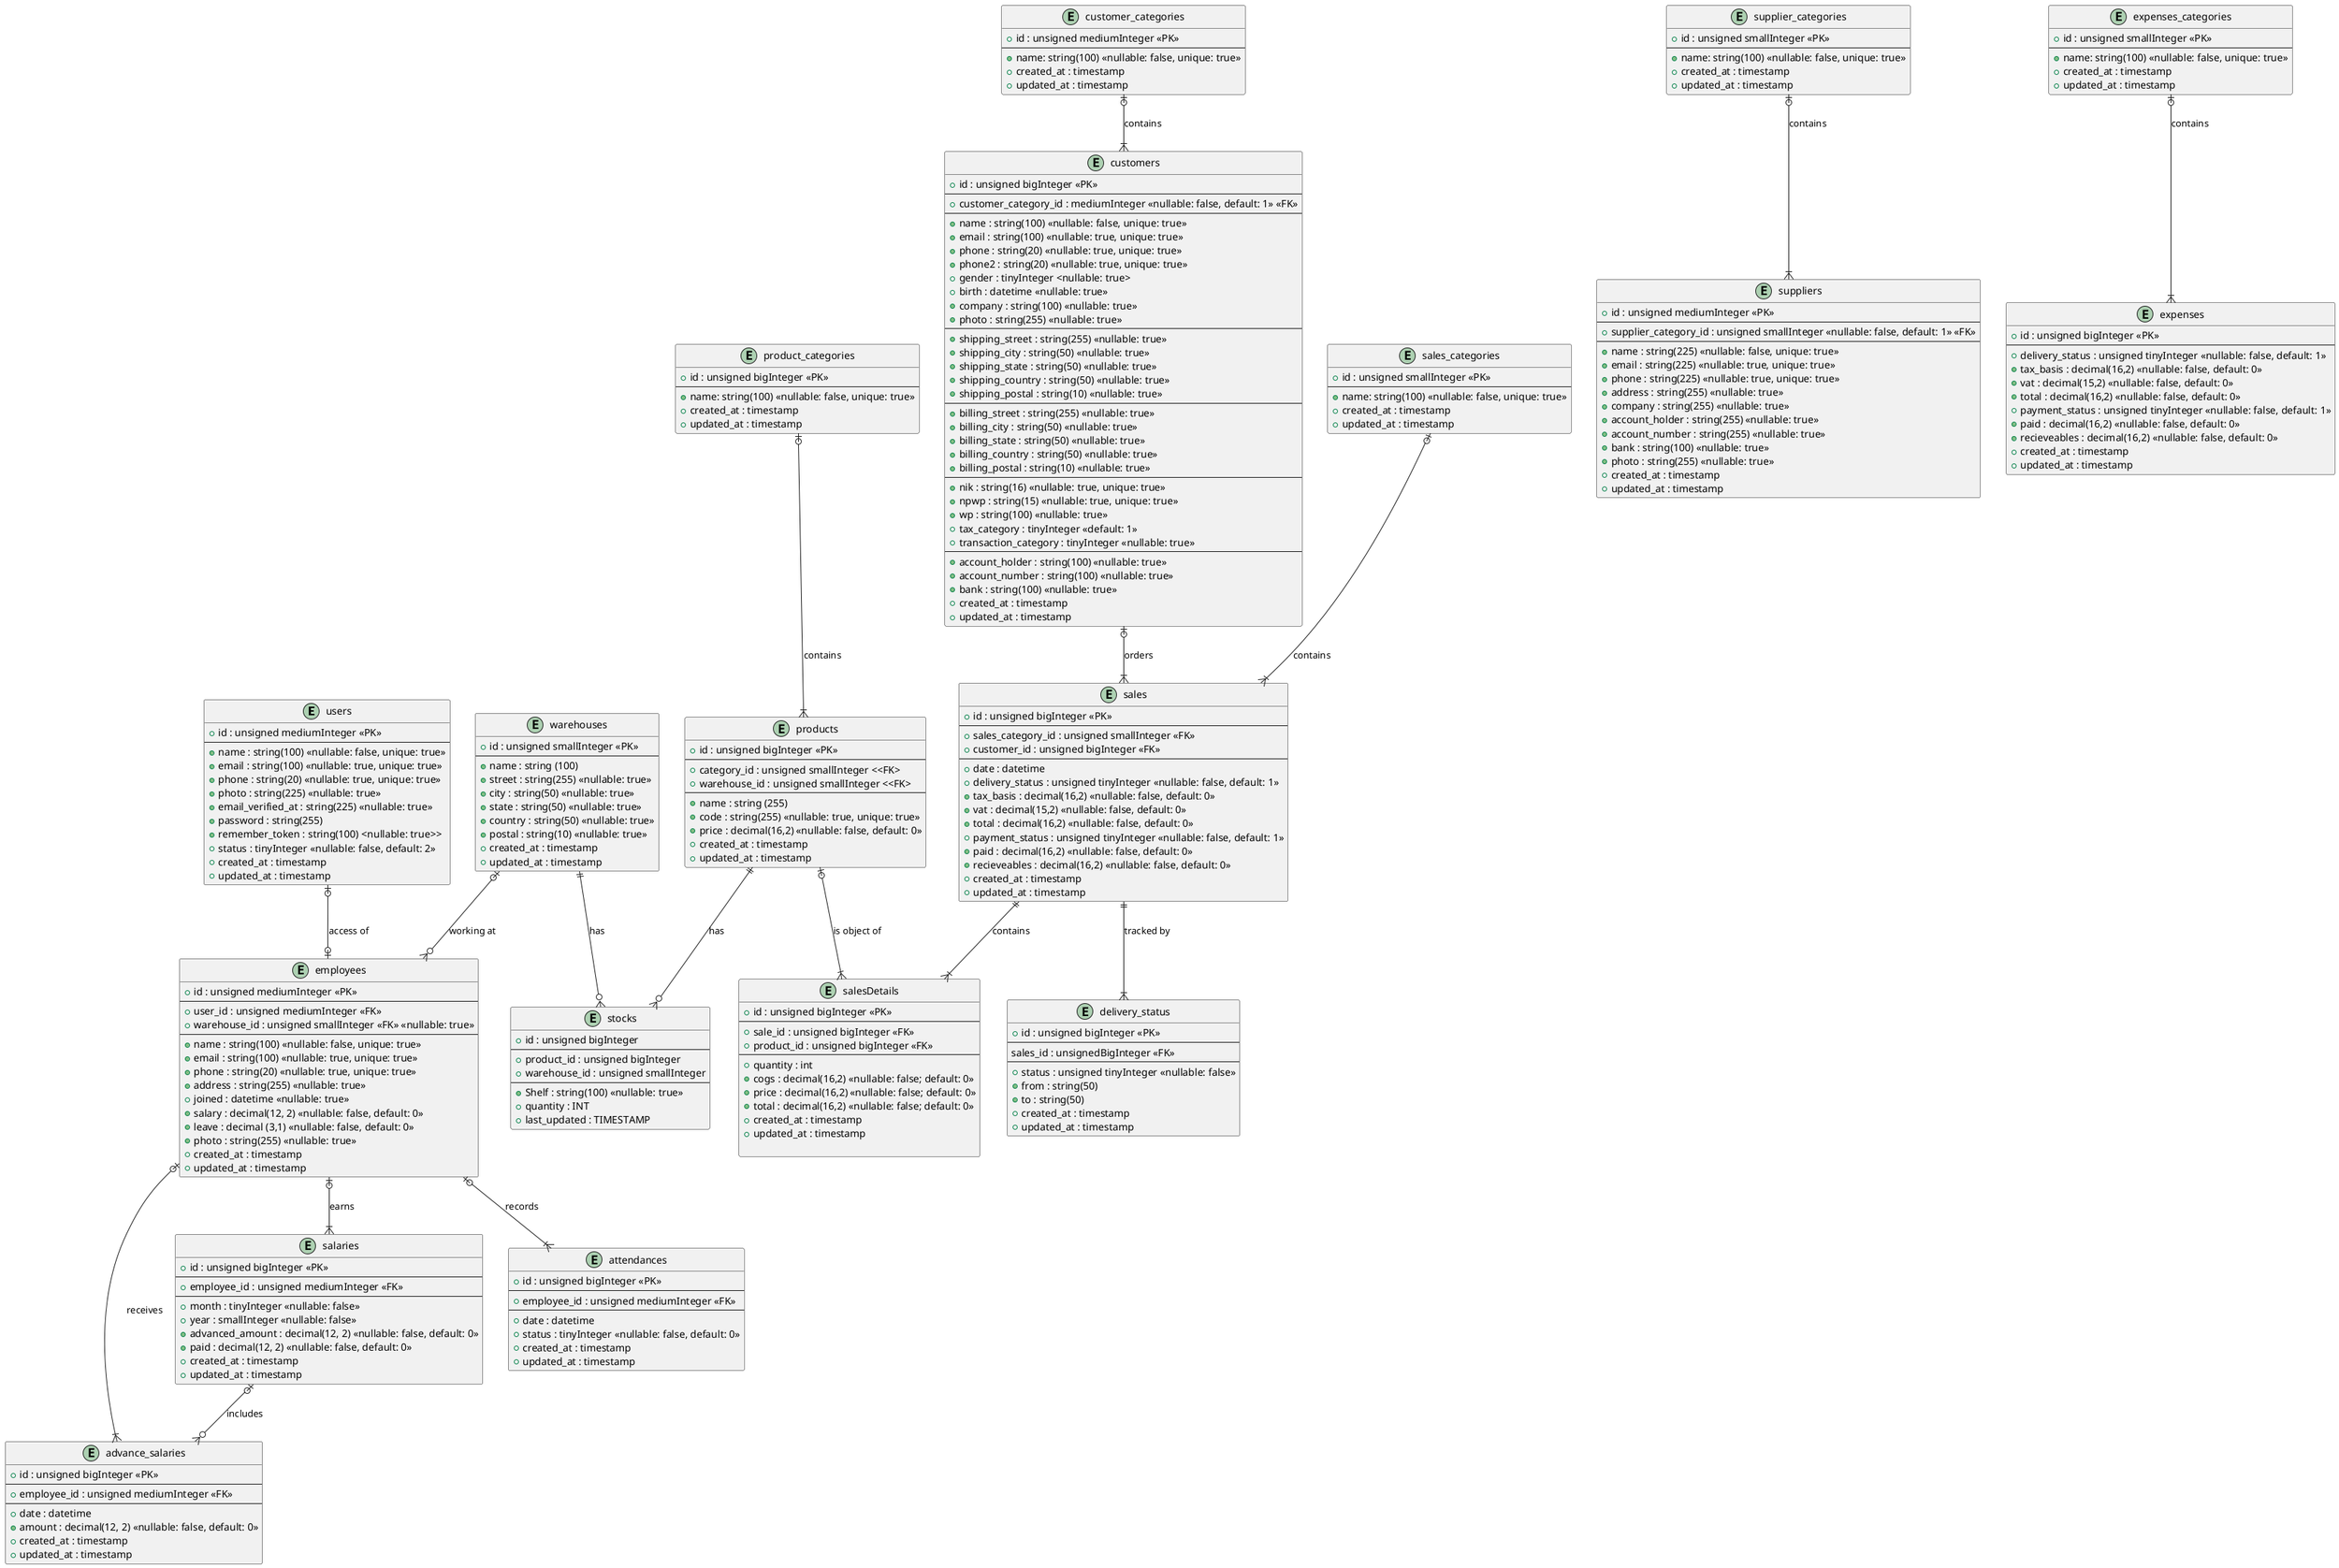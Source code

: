 @startuml ERD

entity "users" {
    + id : unsigned mediumInteger <<PK>>
    --
    + name : string(100) <<nullable: false, unique: true>>
    + email : string(100) <<nullable: true, unique: true>>
    + phone : string(20) <<nullable: true, unique: true>>
    + photo : string(225) <<nullable: true>>
    + email_verified_at : string(225) <<nullable: true>>
    + password : string(255)
    + remember_token : string(100) <nullable: true>>
    + status : tinyInteger <<nullable: false, default: 2>>
    + created_at : timestamp
    + updated_at : timestamp
}


entity "warehouses" {
    + id : unsigned smallInteger <<PK>>
    --
    + name : string (100)
    + street : string(255) <<nullable: true>>
    + city : string(50) <<nullable: true>>
    + state : string(50) <<nullable: true>>
    + country : string(50) <<nullable: true>>
    + postal : string(10) <<nullable: true>>
    + created_at : timestamp
    + updated_at : timestamp
}

entity "employees" {
    + id : unsigned mediumInteger <<PK>>
    --
    + user_id : unsigned mediumInteger <<FK>>
    + warehouse_id : unsigned smallInteger <<FK>> <<nullable: true>>
    --
    + name : string(100) <<nullable: false, unique: true>>
    + email : string(100) <<nullable: true, unique: true>>
    + phone : string(20) <<nullable: true, unique: true>>
    + address : string(255) <<nullable: true>>
    + joined : datetime <<nullable: true>>
    + salary : decimal(12, 2) <<nullable: false, default: 0>>
    + leave : decimal (3,1) <<nullable: false, default: 0>>
    + photo : string(255) <<nullable: true>>
    + created_at : timestamp
    + updated_at : timestamp
}

entity "customer_categories" {
    + id : unsigned mediumInteger <<PK>>
    --
    + name: string(100) <<nullable: false, unique: true>>
    + created_at : timestamp
    + updated_at : timestamp
}

entity "customers" {
    + id : unsigned bigInteger <<PK>>
    --
    + customer_category_id : mediumInteger <<nullable: false, default: 1>> <<FK>>
    --
    + name : string(100) <<nullable: false, unique: true>>
    + email : string(100) <<nullable: true, unique: true>>
    + phone : string(20) <<nullable: true, unique: true>>
    + phone2 : string(20) <<nullable: true, unique: true>>
    + gender : tinyInteger <nullable: true>
    + birth : datetime <<nullable: true>>
    + company : string(100) <<nullable: true>>
    + photo : string(255) <<nullable: true>>
    --
    + shipping_street : string(255) <<nullable: true>>
    + shipping_city : string(50) <<nullable: true>>
    + shipping_state : string(50) <<nullable: true>>
    + shipping_country : string(50) <<nullable: true>>
    + shipping_postal : string(10) <<nullable: true>>
    --
    + billing_street : string(255) <<nullable: true>>
    + billing_city : string(50) <<nullable: true>>
    + billing_state : string(50) <<nullable: true>>
    + billing_country : string(50) <<nullable: true>>
    + billing_postal : string(10) <<nullable: true>>
    --
    + nik : string(16) <<nullable: true, unique: true>>
    + npwp : string(15) <<nullable: true, unique: true>>
    + wp : string(100) <<nullable: true>>
    + tax_category : tinyInteger <<default: 1>>
    + transaction_category : tinyInteger <<nullable: true>>
    --
    + account_holder : string(100) <<nullable: true>>
    + account_number : string(100) <<nullable: true>>
    + bank : string(100) <<nullable: true>>
    + created_at : timestamp
    + updated_at : timestamp
}

entity "supplier_categories" {
    + id : unsigned smallInteger <<PK>>
    --
    + name: string(100) <<nullable: false, unique: true>>
    + created_at : timestamp
    + updated_at : timestamp
}

entity "suppliers" {
    + id : unsigned mediumInteger <<PK>>
    --
    + supplier_category_id : unsigned smallInteger <<nullable: false, default: 1>> <<FK>>
    --
    + name : string(225) <<nullable: false, unique: true>>
    + email : string(225) <<nullable: true, unique: true>>
    + phone : string(225) <<nullable: true, unique: true>>
    + address : string(255) <<nullable: true>>
    + company : string(255) <<nullable: true>>
    + account_holder : string(255) <<nullable: true>>
    + account_number : string(255) <<nullable: true>>
    + bank : string(100) <<nullable: true>>
    + photo : string(255) <<nullable: true>>
    + created_at : timestamp
    + updated_at : timestamp
}

entity "advance_salaries" {
    + id : unsigned bigInteger <<PK>>
    --
    + employee_id : unsigned mediumInteger <<FK>>
    --
    + date : datetime
    + amount : decimal(12, 2) <<nullable: false, default: 0>>
    + created_at : timestamp
    + updated_at : timestamp
}

entity "salaries" {
    + id : unsigned bigInteger <<PK>>
    --
    + employee_id : unsigned mediumInteger <<FK>>
    --
    + month : tinyInteger <<nullable: false>>
    + year : smallInteger <<nullable: false>>
    + advanced_amount : decimal(12, 2) <<nullable: false, default: 0>>
    + paid : decimal(12, 2) <<nullable: false, default: 0>>
    + created_at : timestamp
    + updated_at : timestamp
}

entity "attendances" {
    + id : unsigned bigInteger <<PK>>
    --
    + employee_id : unsigned mediumInteger <<FK>>
    --
    + date : datetime
    + status : tinyInteger <<nullable: false, default: 0>>
    + created_at : timestamp
    + updated_at : timestamp
}

entity "product_categories" {
    + id : unsigned bigInteger <<PK>>
    --
    + name: string(100) <<nullable: false, unique: true>>
    + created_at : timestamp
    + updated_at : timestamp
}


entity "products" {
    + id : unsigned bigInteger <<PK>>
    --
    + category_id : unsigned smallInteger <<FK>
    + warehouse_id : unsigned smallInteger <<FK>
    --
    + name : string (255)
    + code : string(255) <<nullable: true, unique: true>>
    + price : decimal(16,2) <<nullable: false, default: 0>>
    + created_at : timestamp
    + updated_at : timestamp
}

entity "stocks" {
    + id : unsigned bigInteger
    --
    + product_id : unsigned bigInteger
    + warehouse_id : unsigned smallInteger
    --
    + Shelf : string(100) <<nullable: true>>
    + quantity : INT
    + last_updated : TIMESTAMP
}

entity "expenses_categories" {
    + id : unsigned smallInteger <<PK>>
    --
    + name: string(100) <<nullable: false, unique: true>>
    + created_at : timestamp
    + updated_at : timestamp
}

entity "expenses" {
    + id : unsigned bigInteger <<PK>>
    --
    + delivery_status : unsigned tinyInteger <<nullable: false, default: 1>>
    + tax_basis : decimal(16,2) <<nullable: false, default: 0>>
    + vat : decimal(15,2) <<nullable: false, default: 0>>
    + total : decimal(16,2) <<nullable: false, default: 0>>
    + payment_status : unsigned tinyInteger <<nullable: false, default: 1>>
    + paid : decimal(16,2) <<nullable: false, default: 0>>
    + recieveables : decimal(16,2) <<nullable: false, default: 0>>
    + created_at : timestamp
    + updated_at : timestamp
}

entity "sales_categories" {
    + id : unsigned smallInteger <<PK>>
    --
    + name: string(100) <<nullable: false, unique: true>>
    + created_at : timestamp
    + updated_at : timestamp
}

entity "delivery_status" {
    + id : unsigned bigInteger <<PK>>
    --
    sales_id : unsignedBigInteger <<FK>>
    --
    + status : unsigned tinyInteger <<nullable: false>>
    + from : string(50)
    + to : string(50)
    + created_at : timestamp
    + updated_at : timestamp
}

entity "sales" {
    + id : unsigned bigInteger <<PK>>
    --
    + sales_category_id : unsigned smallInteger <<FK>>
    + customer_id : unsigned bigInteger <<FK>>
    --
    + date : datetime
    + delivery_status : unsigned tinyInteger <<nullable: false, default: 1>>
    + tax_basis : decimal(16,2) <<nullable: false, default: 0>>
    + vat : decimal(15,2) <<nullable: false, default: 0>>
    + total : decimal(16,2) <<nullable: false, default: 0>>
    + payment_status : unsigned tinyInteger <<nullable: false, default: 1>>
    + paid : decimal(16,2) <<nullable: false, default: 0>>
    + recieveables : decimal(16,2) <<nullable: false, default: 0>>
    + created_at : timestamp
    + updated_at : timestamp
}

entity "salesDetails" {
    + id : unsigned bigInteger <<PK>>
    --
    + sale_id : unsigned bigInteger <<FK>>
    + product_id : unsigned bigInteger <<FK>>
    --
    + quantity : int 
    + cogs : decimal(16,2) <<nullable: false; default: 0>>
    + price : decimal(16,2) <<nullable: false; default: 0>>
    + total : decimal(16,2) <<nullable: false; default: 0>>
    + created_at : timestamp
    + updated_at : timestamp
    
}

users |o--o| employees : "access of"
warehouses |o--o{ employees : "working at"
employees |o--|{ advance_salaries : "receives"
employees |o--|{ salaries : "earns"
employees |o--|{ attendances : "records"

salaries |o--o{ advance_salaries : "includes"

supplier_categories |o--|{ suppliers : "contains"

customer_categories |o--|{ customers : "contains"
customers |o--|{ sales : "orders"

product_categories |o--|{ products : "contains"
products ||--o{ stocks : "has"
products |o--|{ salesDetails : "is object of"
warehouses ||--o{ stocks : "has"

expenses_categories |o--|{ expenses : "contains"

sales_categories |o--|{ sales : "contains"
sales ||--|{ salesDetails : "contains"
sales ||--|{ delivery_status : "tracked by"

@enduml
